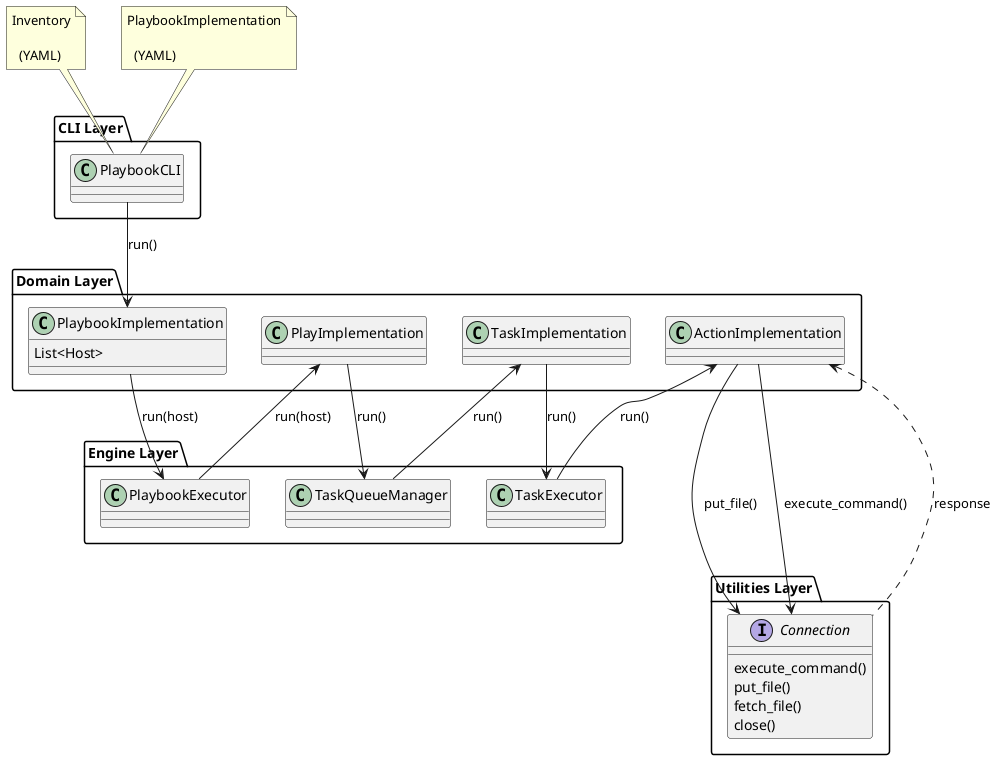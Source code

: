 @startuml


package "Utilities Layer" {

    interface Connection
    Connection : execute_command()
    Connection : put_file()
    Connection : fetch_file()
    Connection : close()
}

Package "CLI Layer" {
    class PlaybookCLI
}

note as n1
Inventory

  (YAML)
end note

n1..> PlaybookCLI

note as n2
PlaybookImplementation

  (YAML)
end note

n2..> PlaybookCLI


Package "Domain Layer" {

    class PlaybookImplementation
    PlaybookImplementation : List<Host>
'    PlaybookImplementation -> PlayImplementation : run(host)
    PlaybookCLI --> PlaybookImplementation : run()

    class PlayImplementation
'    PlayImplementation -> TaskImplementation : run()

    class TaskImplementation
'    TaskImplementation -> ActionImplementation : run()

    class ActionImplementation
'    ActionImplementation : run()
    ActionImplementation ---> Connection : put_file()
    ActionImplementation --> Connection : execute_command()
    ActionImplementation <.. Connection : response
}

Package "Engine Layer" {

    class PlaybookExecutor
'    PlaybookExecutor : run()
        PlaybookImplementation --> PlaybookExecutor : run(host)
        PlaybookExecutor --> PlayImplementation : run(host)

    class TaskQueueManager
        PlayImplementation --> TaskQueueManager : run()
        TaskQueueManager --> TaskImplementation : run()
'        TaskQueueManager <.. TaskImplementation : result

'    class ConcurrencyStrategyBase
'    StrategyBase : run(PlayIterator, PlayContext)
'    StrategyBase -> WorkerProcess : run()
'    StrategyBase <. WorkerProcess : result

    class TaskExecutor
        TaskImplementation --> TaskExecutor : run()
        TaskExecutor --> ActionImplementation : run()
'    TaskExecutor : host
'    TaskExecutor -> ActionBase : run()
'    TaskExecutor <.. ActionBase : data

}



@enduml
